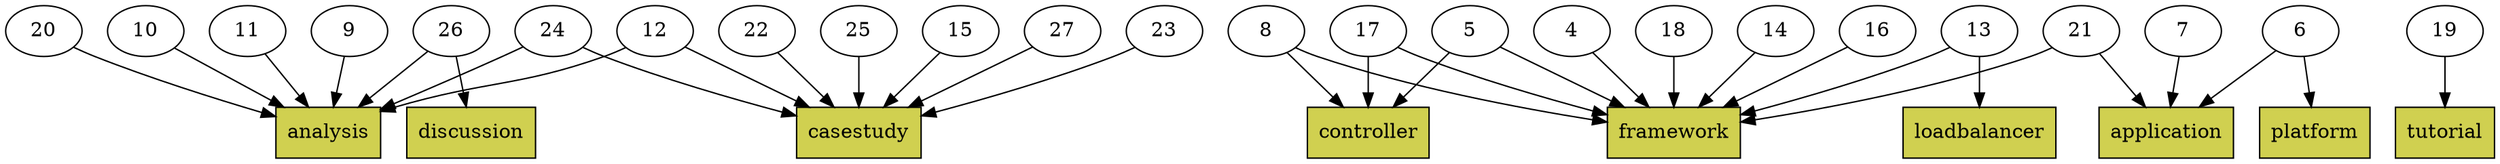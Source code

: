 digraph sldgraph {
overlap=false;
_S94535 -> _S25188;
_S23506 -> _S25188;
_S32885 -> _S25188;
_S32885 -> _S79863;
_S54922 -> _S79863;
_S20350 -> _S46817;
_S79171 -> _S46817;
_S79171 -> _S77371;
_S96855 -> _S79863;
_S67566 -> _S79863;
_S13116 -> _S46817;
_S76633 -> _S88835;
_S76633 -> _S46817;
_S83106 -> _S46817;
_S83106 -> _S77371;
_S94883 -> _S46817;
_S94883 -> _S77371;
_S46399 -> _S20536;
_S83952 -> _S79863;
_S50958 -> _S25188;
_S39887 -> _S46817;
_S64606 -> _S18616;
_S21971 -> _S25188;
_S88914 -> _S25188;
_S88914 -> _S48233;
_S14623 -> _S25188;
_S14623 -> _S79863;
_S74239 -> _S46817;
_S77634 -> _S18616;
_S77634 -> _S46817;
_S67520 -> _S79863;
_S68812 -> _S18616;
_S68812 -> _S72820;
_S94883 [label="5"];
_S25188 [label="analysis",shape=box,style=filled,fillcolor="#d0d050"];
_S67520 [label="27"];
_S54922 [label="23"];
_S14623 [label="12"];
_S48233 [label="discussion",shape=box,style=filled,fillcolor="#d0d050"];
_S96855 [label="22"];
_S64606 [label="7"];
_S18616 [label="application",shape=box,style=filled,fillcolor="#d0d050"];
_S79863 [label="casestudy",shape=box,style=filled,fillcolor="#d0d050"];
_S77634 [label="21"];
_S83952 [label="15"];
_S39887 [label="18"];
_S20536 [label="tutorial",shape=box,style=filled,fillcolor="#d0d050"];
_S83106 [label="17"];
_S21971 [label="9"];
_S23506 [label="10"];
_S68812 [label="6"];
_S74239 [label="14"];
_S94535 [label="20"];
_S46399 [label="19"];
_S88835 [label="loadbalancer",shape=box,style=filled,fillcolor="#d0d050"];
_S20350 [label="16"];
_S88914 [label="26"];
_S79171 [label="8"];
_S67566 [label="25"];
_S72820 [label="platform",shape=box,style=filled,fillcolor="#d0d050"];
_S76633 [label="13"];
_S46817 [label="framework",shape=box,style=filled,fillcolor="#d0d050"];
_S50958 [label="11"];
_S13116 [label="4"];
_S77371 [label="controller",shape=box,style=filled,fillcolor="#d0d050"];
_S32885 [label="24"];
}
